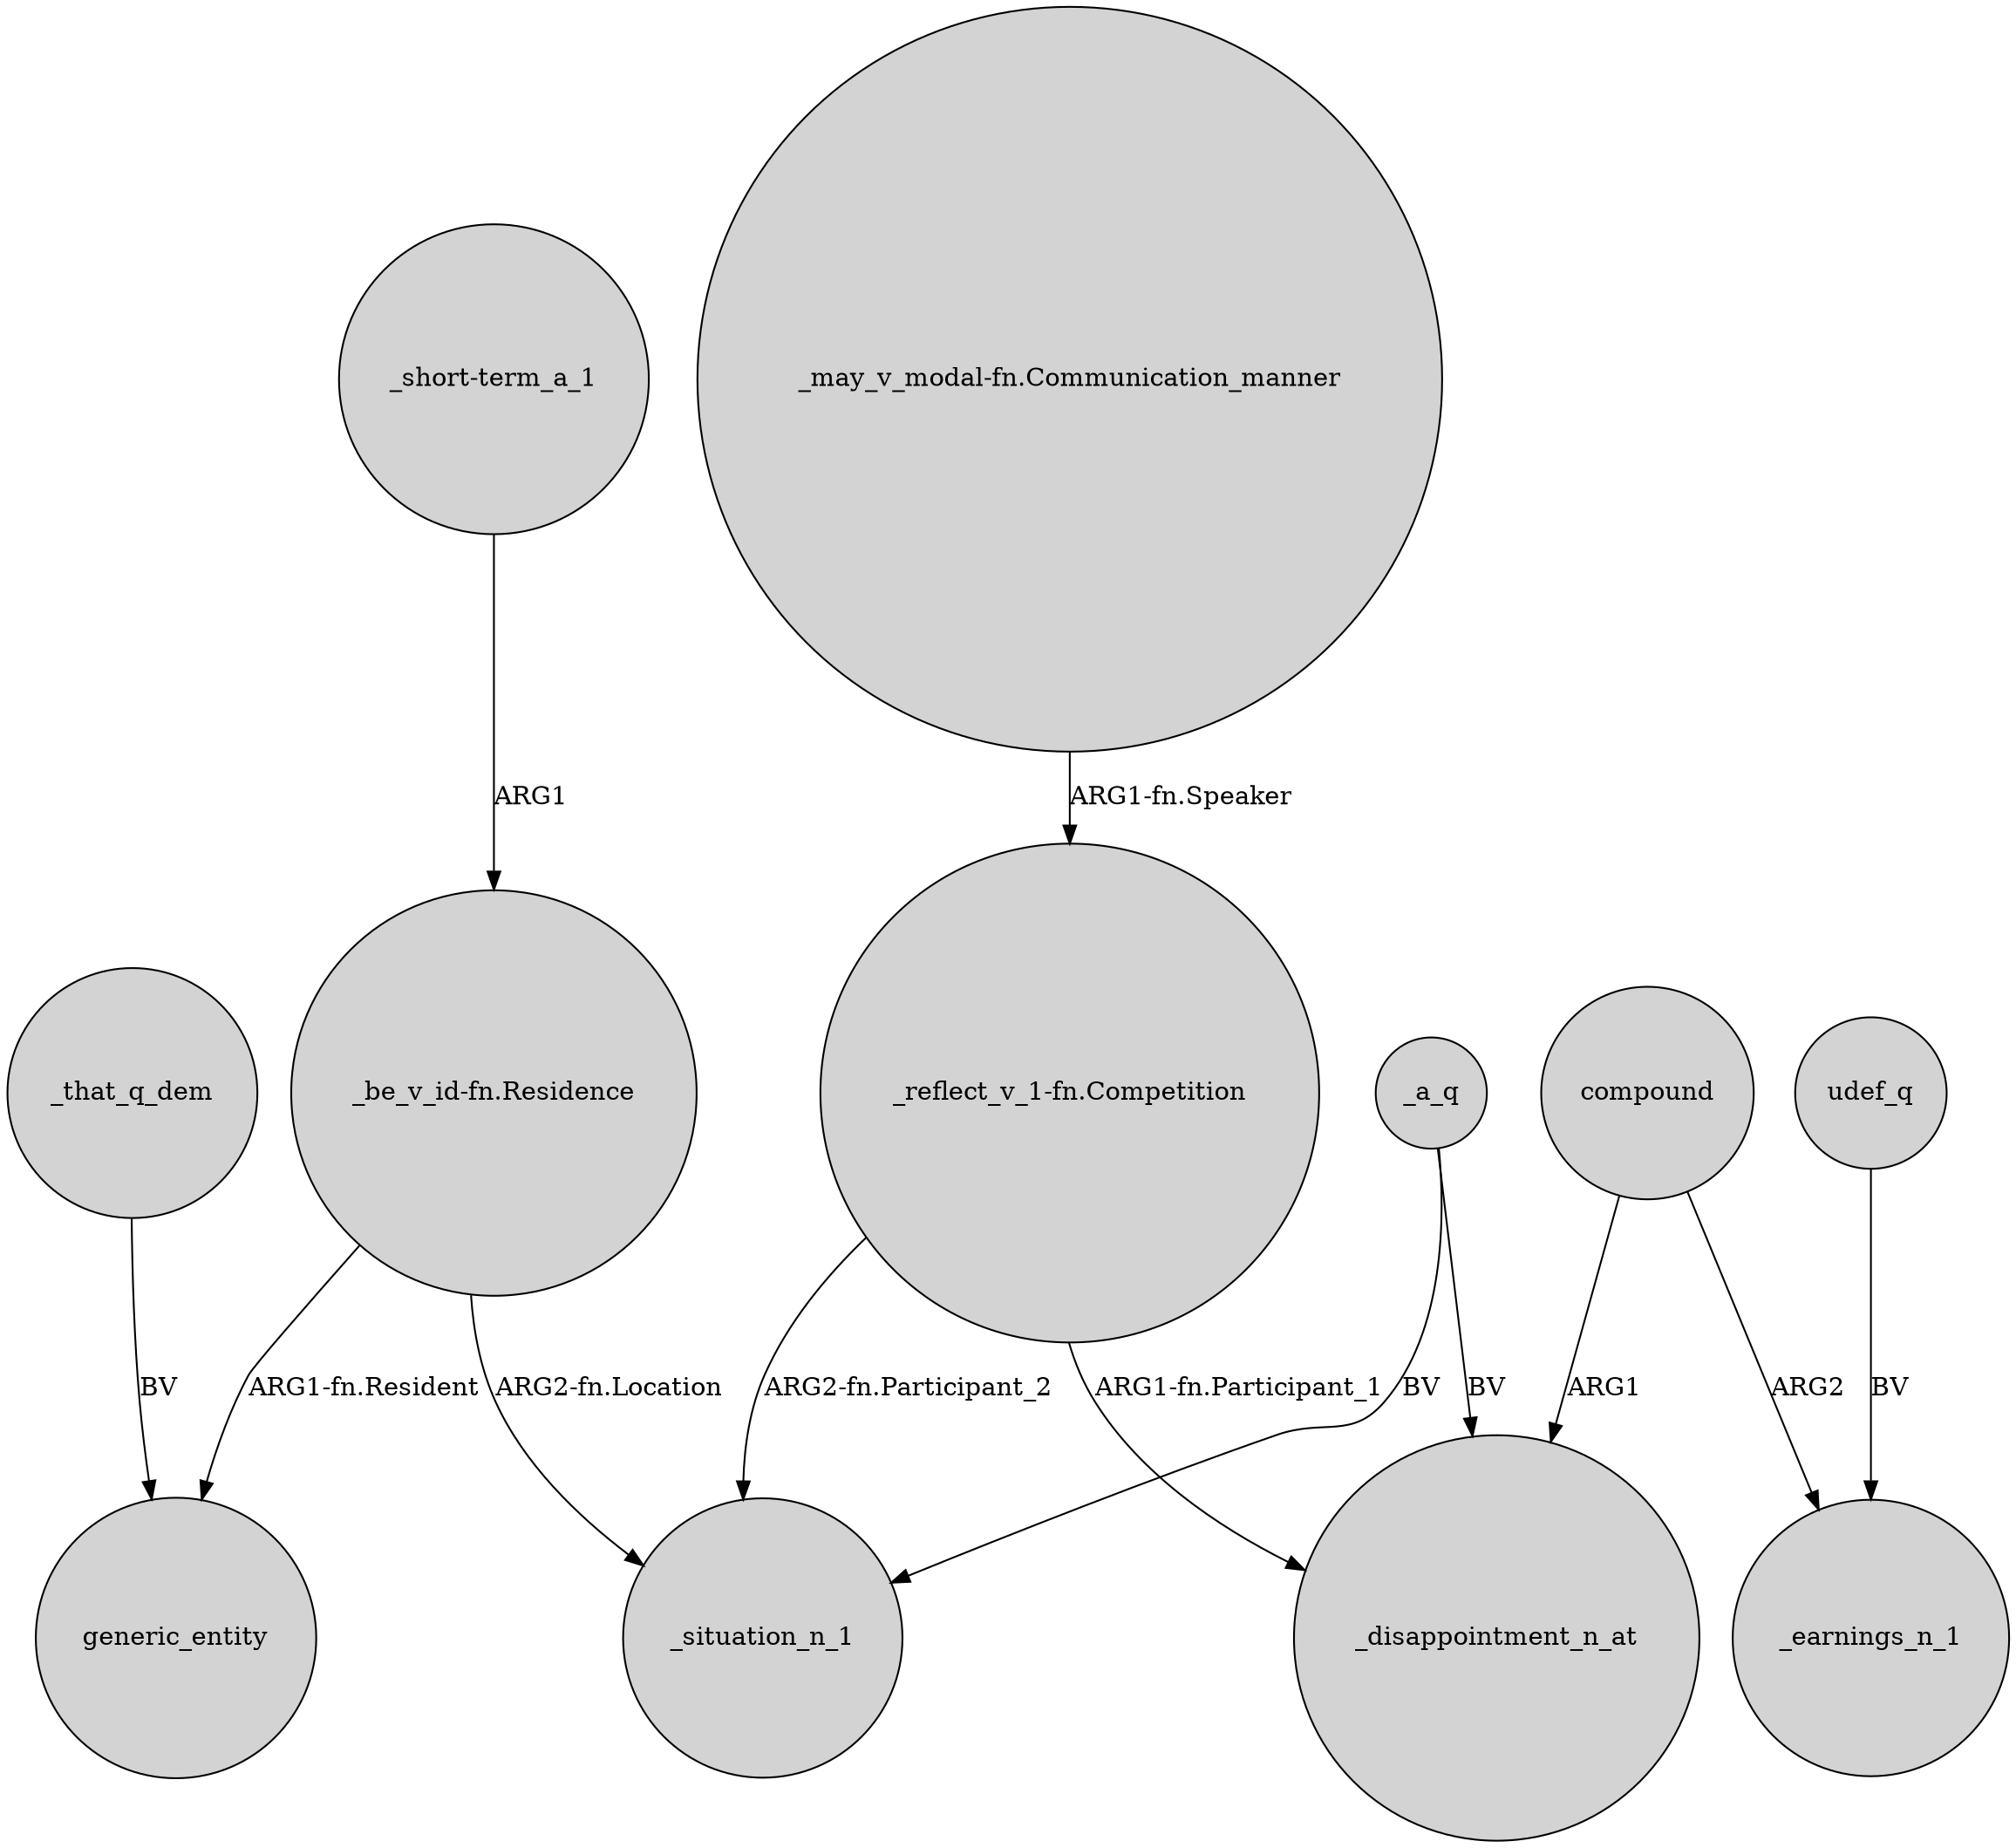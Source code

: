 digraph {
	node [shape=circle style=filled]
	"_be_v_id-fn.Residence" -> _situation_n_1 [label="ARG2-fn.Location"]
	"_short-term_a_1" -> "_be_v_id-fn.Residence" [label=ARG1]
	udef_q -> _earnings_n_1 [label=BV]
	compound -> _disappointment_n_at [label=ARG1]
	_a_q -> _disappointment_n_at [label=BV]
	"_reflect_v_1-fn.Competition" -> _situation_n_1 [label="ARG2-fn.Participant_2"]
	"_may_v_modal-fn.Communication_manner" -> "_reflect_v_1-fn.Competition" [label="ARG1-fn.Speaker"]
	_that_q_dem -> generic_entity [label=BV]
	compound -> _earnings_n_1 [label=ARG2]
	"_be_v_id-fn.Residence" -> generic_entity [label="ARG1-fn.Resident"]
	_a_q -> _situation_n_1 [label=BV]
	"_reflect_v_1-fn.Competition" -> _disappointment_n_at [label="ARG1-fn.Participant_1"]
}
